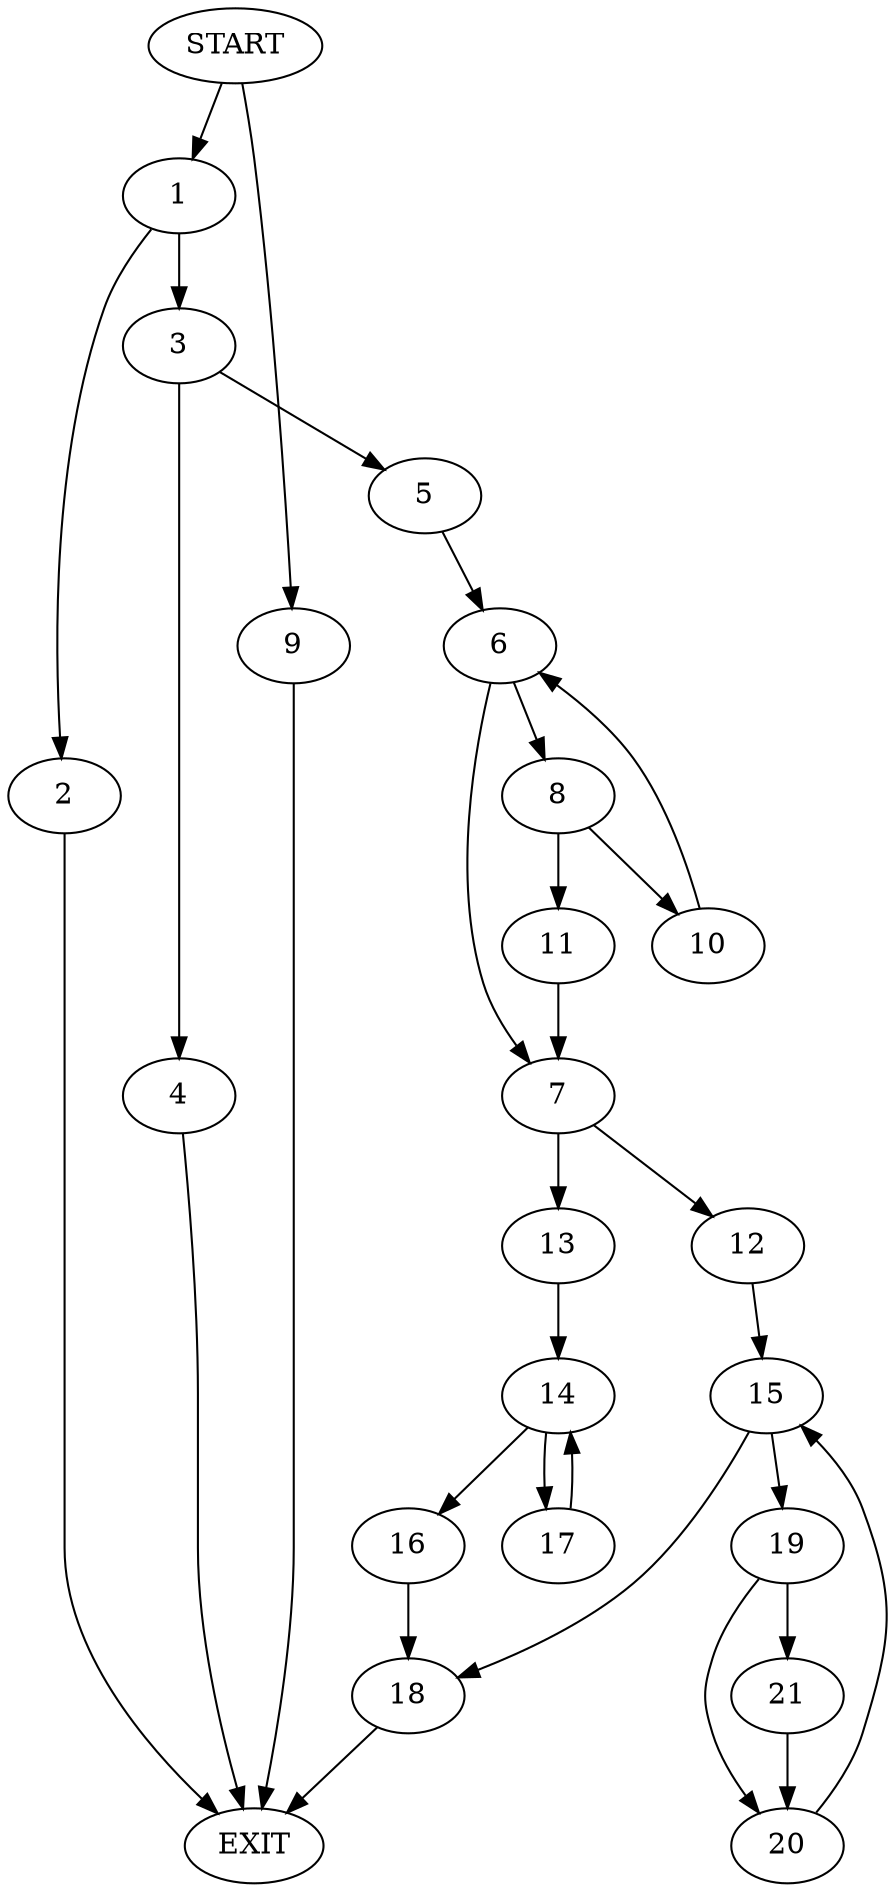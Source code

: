 digraph {
0 [label="START"]
22 [label="EXIT"]
0 -> 1
1 -> 2
1 -> 3
3 -> 4
3 -> 5
2 -> 22
4 -> 22
5 -> 6
6 -> 7
6 -> 8
0 -> 9
9 -> 22
8 -> 10
8 -> 11
7 -> 12
7 -> 13
11 -> 7
10 -> 6
13 -> 14
12 -> 15
14 -> 16
14 -> 17
16 -> 18
17 -> 14
18 -> 22
15 -> 18
15 -> 19
19 -> 20
19 -> 21
21 -> 20
20 -> 15
}
